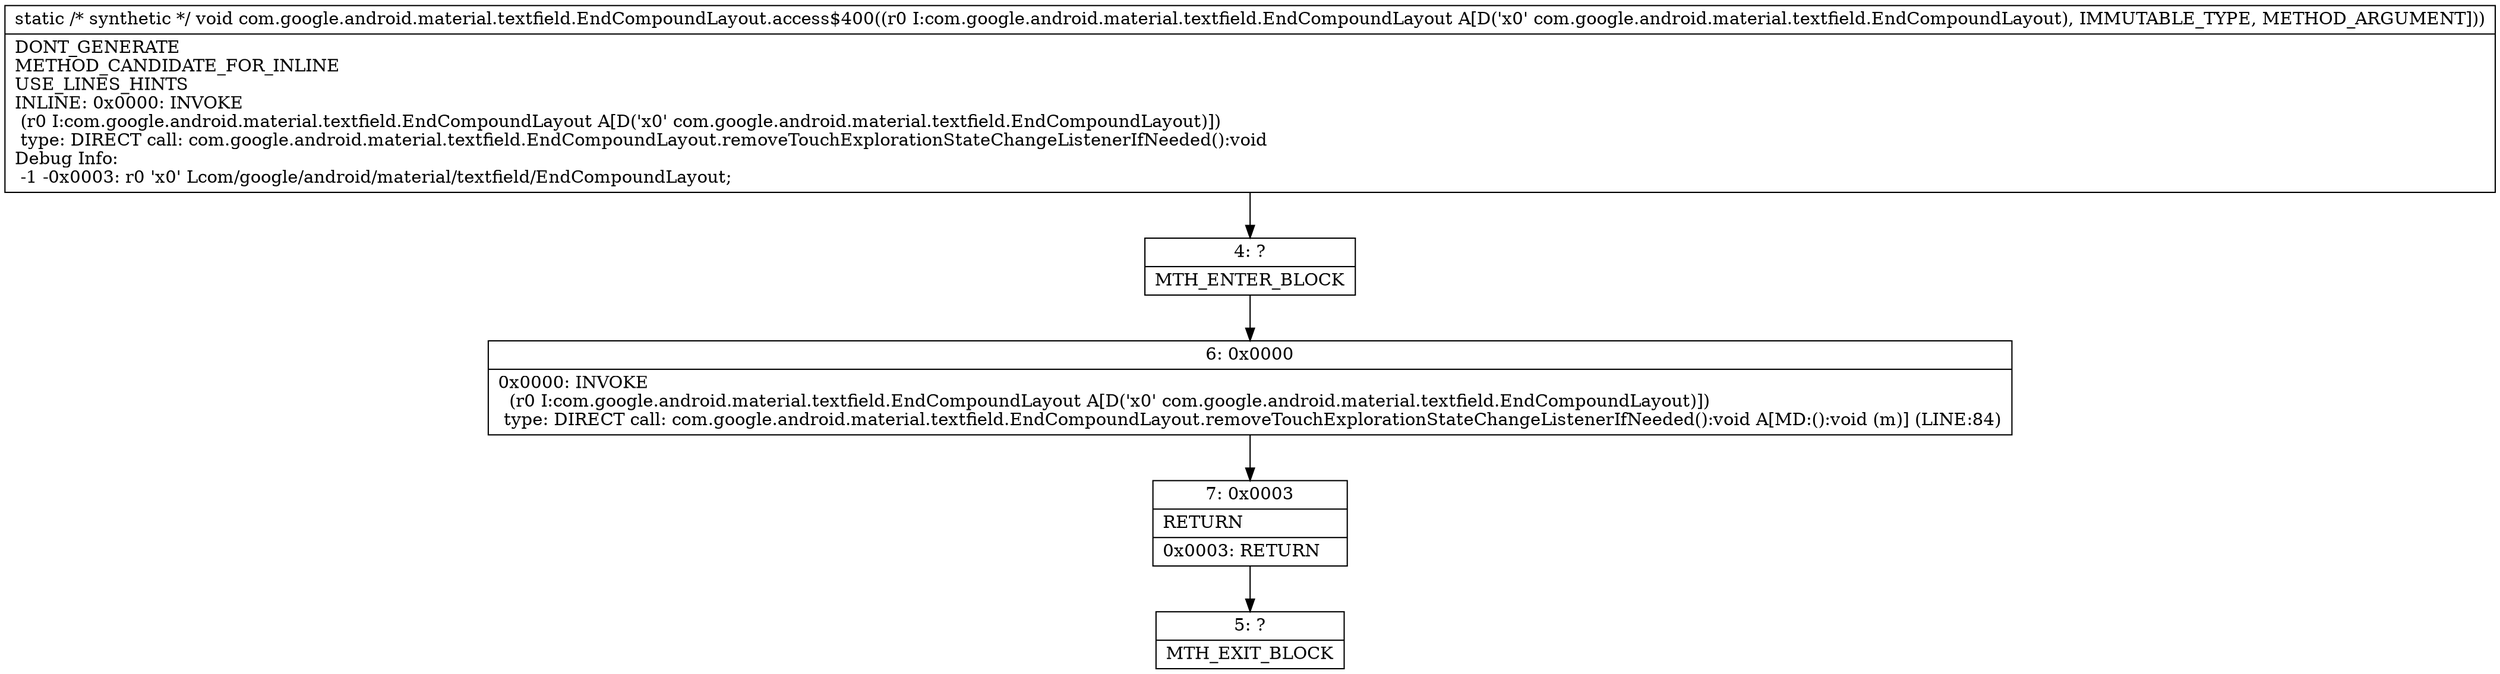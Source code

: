 digraph "CFG forcom.google.android.material.textfield.EndCompoundLayout.access$400(Lcom\/google\/android\/material\/textfield\/EndCompoundLayout;)V" {
Node_4 [shape=record,label="{4\:\ ?|MTH_ENTER_BLOCK\l}"];
Node_6 [shape=record,label="{6\:\ 0x0000|0x0000: INVOKE  \l  (r0 I:com.google.android.material.textfield.EndCompoundLayout A[D('x0' com.google.android.material.textfield.EndCompoundLayout)])\l type: DIRECT call: com.google.android.material.textfield.EndCompoundLayout.removeTouchExplorationStateChangeListenerIfNeeded():void A[MD:():void (m)] (LINE:84)\l}"];
Node_7 [shape=record,label="{7\:\ 0x0003|RETURN\l|0x0003: RETURN   \l}"];
Node_5 [shape=record,label="{5\:\ ?|MTH_EXIT_BLOCK\l}"];
MethodNode[shape=record,label="{static \/* synthetic *\/ void com.google.android.material.textfield.EndCompoundLayout.access$400((r0 I:com.google.android.material.textfield.EndCompoundLayout A[D('x0' com.google.android.material.textfield.EndCompoundLayout), IMMUTABLE_TYPE, METHOD_ARGUMENT]))  | DONT_GENERATE\lMETHOD_CANDIDATE_FOR_INLINE\lUSE_LINES_HINTS\lINLINE: 0x0000: INVOKE  \l  (r0 I:com.google.android.material.textfield.EndCompoundLayout A[D('x0' com.google.android.material.textfield.EndCompoundLayout)])\l type: DIRECT call: com.google.android.material.textfield.EndCompoundLayout.removeTouchExplorationStateChangeListenerIfNeeded():void\lDebug Info:\l  \-1 \-0x0003: r0 'x0' Lcom\/google\/android\/material\/textfield\/EndCompoundLayout;\l}"];
MethodNode -> Node_4;Node_4 -> Node_6;
Node_6 -> Node_7;
Node_7 -> Node_5;
}


